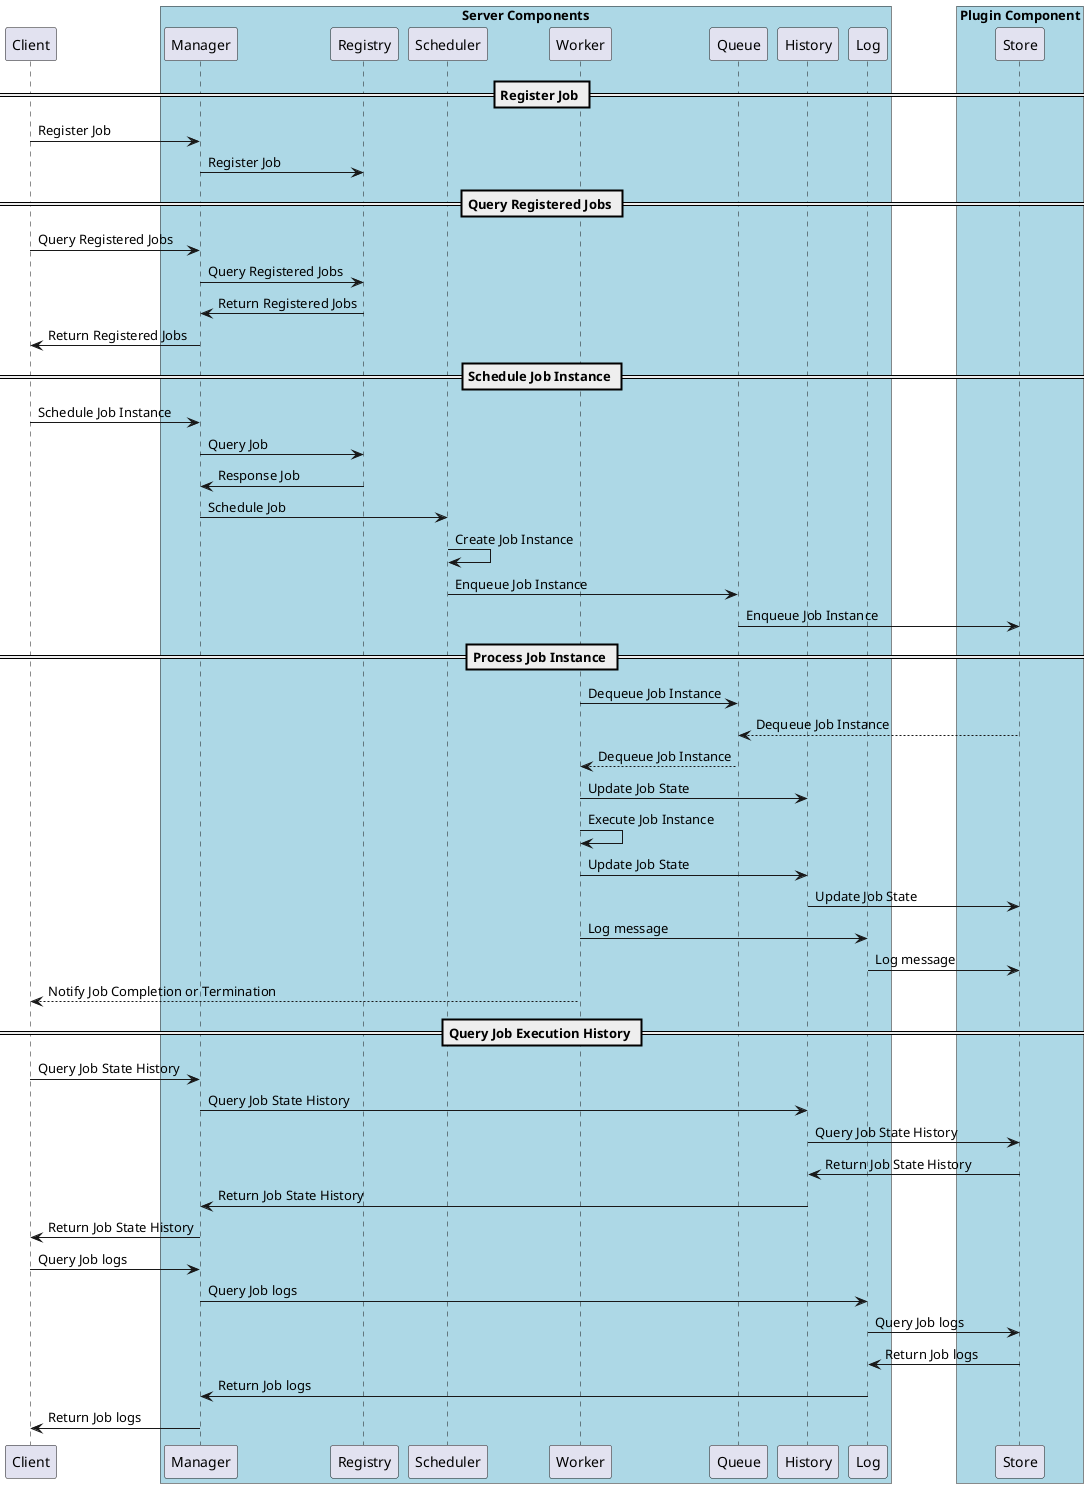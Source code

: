 @startuml

participant Client

box "Server Components" #LightBlue
    participant Manager
    participant Registry
    participant Scheduler
    participant Worker
    participant Queue
    participant History
    participant Log
end box

box "Plugin Component" #LightBlue
    participant Store
end box

== Register Job ==

Client -> Manager : Register Job
Manager -> Registry : Register Job

== Query Registered Jobs ==

Client -> Manager : Query Registered Jobs
Manager -> Registry : Query Registered Jobs
Registry -> Manager : Return Registered Jobs
Manager -> Client : Return Registered Jobs

== Schedule Job Instance ==

Client -> Manager : Schedule Job Instance
Manager -> Registry : Query Job
Registry -> Manager : Response Job
Manager -> Scheduler : Schedule Job
Scheduler -> Scheduler : Create Job Instance
Scheduler -> Queue : Enqueue Job Instance
Queue -> Store : Enqueue Job Instance

== Process Job Instance ==

Worker -> Queue : Dequeue Job Instance
Store --> Queue : Dequeue Job Instance
Queue --> Worker : Dequeue Job Instance
Worker -> History : Update Job State
Worker -> Worker : Execute Job Instance
Worker -> History : Update Job State
History -> Store : Update Job State
Worker -> Log : Log message
Log -> Store : Log message
Worker --> Client : Notify Job Completion or Termination

== Query Job Execution History ==

Client -> Manager : Query Job State History
Manager -> History : Query Job State History
History -> Store : Query Job State History
Store -> History : Return Job State History
History -> Manager : Return Job State History
Manager -> Client : Return Job State History

Client -> Manager : Query Job logs
Manager -> Log : Query Job logs
Log -> Store : Query Job logs
Store -> Log : Return Job logs
Log -> Manager : Return Job logs
Manager -> Client : Return Job logs

@enduml